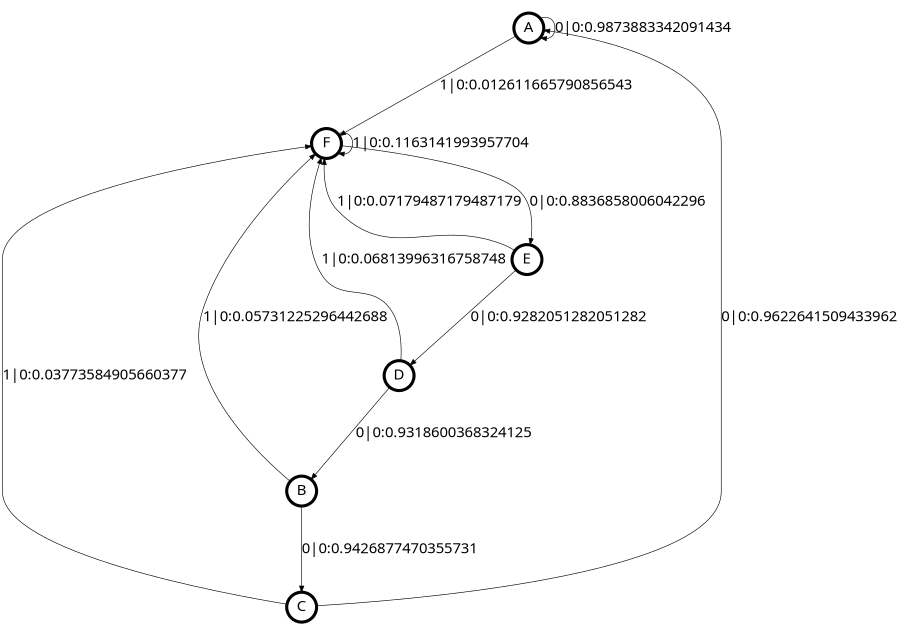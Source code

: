 digraph  {
size = "6,8.5";
ratio = "fill";
node
[shape = circle];
node [fontsize = 24];
node [penwidth = 5];
edge [fontsize = 24];
node [fontname = "CMU Serif Roman"];
graph [fontname = "CMU Serif Roman"];
edge [fontname = "CMU Serif Roman"];
A -> A [label = "0|0:0.9873883342091434\l"];
A -> F [label = "1|0:0.012611665790856543\l"];
B -> C [label = "0|0:0.9426877470355731\l"];
B -> F [label = "1|0:0.05731225296442688\l"];
C -> A [label = "0|0:0.9622641509433962\l"];
C -> F [label = "1|0:0.03773584905660377\l"];
D -> B [label = "0|0:0.9318600368324125\l"];
D -> F [label = "1|0:0.06813996316758748\l"];
E -> D [label = "0|0:0.9282051282051282\l"];
E -> F [label = "1|0:0.07179487179487179\l"];
F -> E [label = "0|0:0.8836858006042296\l"];
F -> F [label = "1|0:0.1163141993957704\l"];
}